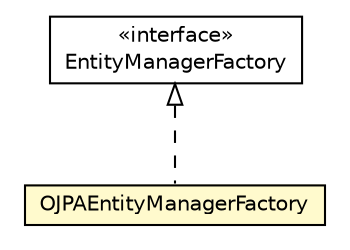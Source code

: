#!/usr/local/bin/dot
#
# Class diagram 
# Generated by UMLGraph version R5_6-24-gf6e263 (http://www.umlgraph.org/)
#

digraph G {
	edge [fontname="Helvetica",fontsize=10,labelfontname="Helvetica",labelfontsize=10];
	node [fontname="Helvetica",fontsize=10,shape=plaintext];
	nodesep=0.25;
	ranksep=0.5;
	// com.orientechnologies.orient.object.jpa.OJPAEntityManagerFactory
	c2196242 [label=<<table title="com.orientechnologies.orient.object.jpa.OJPAEntityManagerFactory" border="0" cellborder="1" cellspacing="0" cellpadding="2" port="p" bgcolor="lemonChiffon" href="./OJPAEntityManagerFactory.html">
		<tr><td><table border="0" cellspacing="0" cellpadding="1">
<tr><td align="center" balign="center"> OJPAEntityManagerFactory </td></tr>
		</table></td></tr>
		</table>>, URL="./OJPAEntityManagerFactory.html", fontname="Helvetica", fontcolor="black", fontsize=10.0];
	//com.orientechnologies.orient.object.jpa.OJPAEntityManagerFactory implements javax.persistence.EntityManagerFactory
	c2196796:p -> c2196242:p [dir=back,arrowtail=empty,style=dashed];
	// javax.persistence.EntityManagerFactory
	c2196796 [label=<<table title="javax.persistence.EntityManagerFactory" border="0" cellborder="1" cellspacing="0" cellpadding="2" port="p" href="http://java.sun.com/j2se/1.4.2/docs/api/javax/persistence/EntityManagerFactory.html">
		<tr><td><table border="0" cellspacing="0" cellpadding="1">
<tr><td align="center" balign="center"> &#171;interface&#187; </td></tr>
<tr><td align="center" balign="center"> EntityManagerFactory </td></tr>
		</table></td></tr>
		</table>>, URL="http://java.sun.com/j2se/1.4.2/docs/api/javax/persistence/EntityManagerFactory.html", fontname="Helvetica", fontcolor="black", fontsize=10.0];
}


